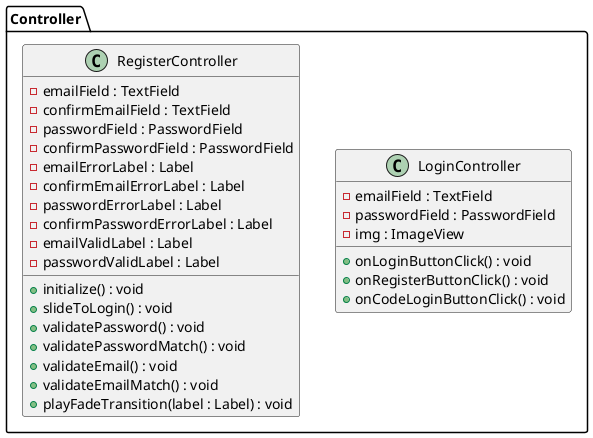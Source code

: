 @startuml

package Controller {
    class LoginController {
      - emailField : TextField
      - passwordField : PasswordField
      - img : ImageView
      + onLoginButtonClick() : void
      + onRegisterButtonClick() : void
      + onCodeLoginButtonClick() : void
    }

    class RegisterController {
      - emailField : TextField
      - confirmEmailField : TextField
      - passwordField : PasswordField
      - confirmPasswordField : PasswordField
      - emailErrorLabel : Label
      - confirmEmailErrorLabel : Label
      - passwordErrorLabel : Label
      - confirmPasswordErrorLabel : Label
      - emailValidLabel : Label
      - passwordValidLabel : Label
      + initialize() : void
      + slideToLogin() : void
      + validatePassword() : void
      + validatePasswordMatch() : void
      + validateEmail() : void
      + validateEmailMatch() : void
      + playFadeTransition(label : Label) : void
    }

}

@enduml
